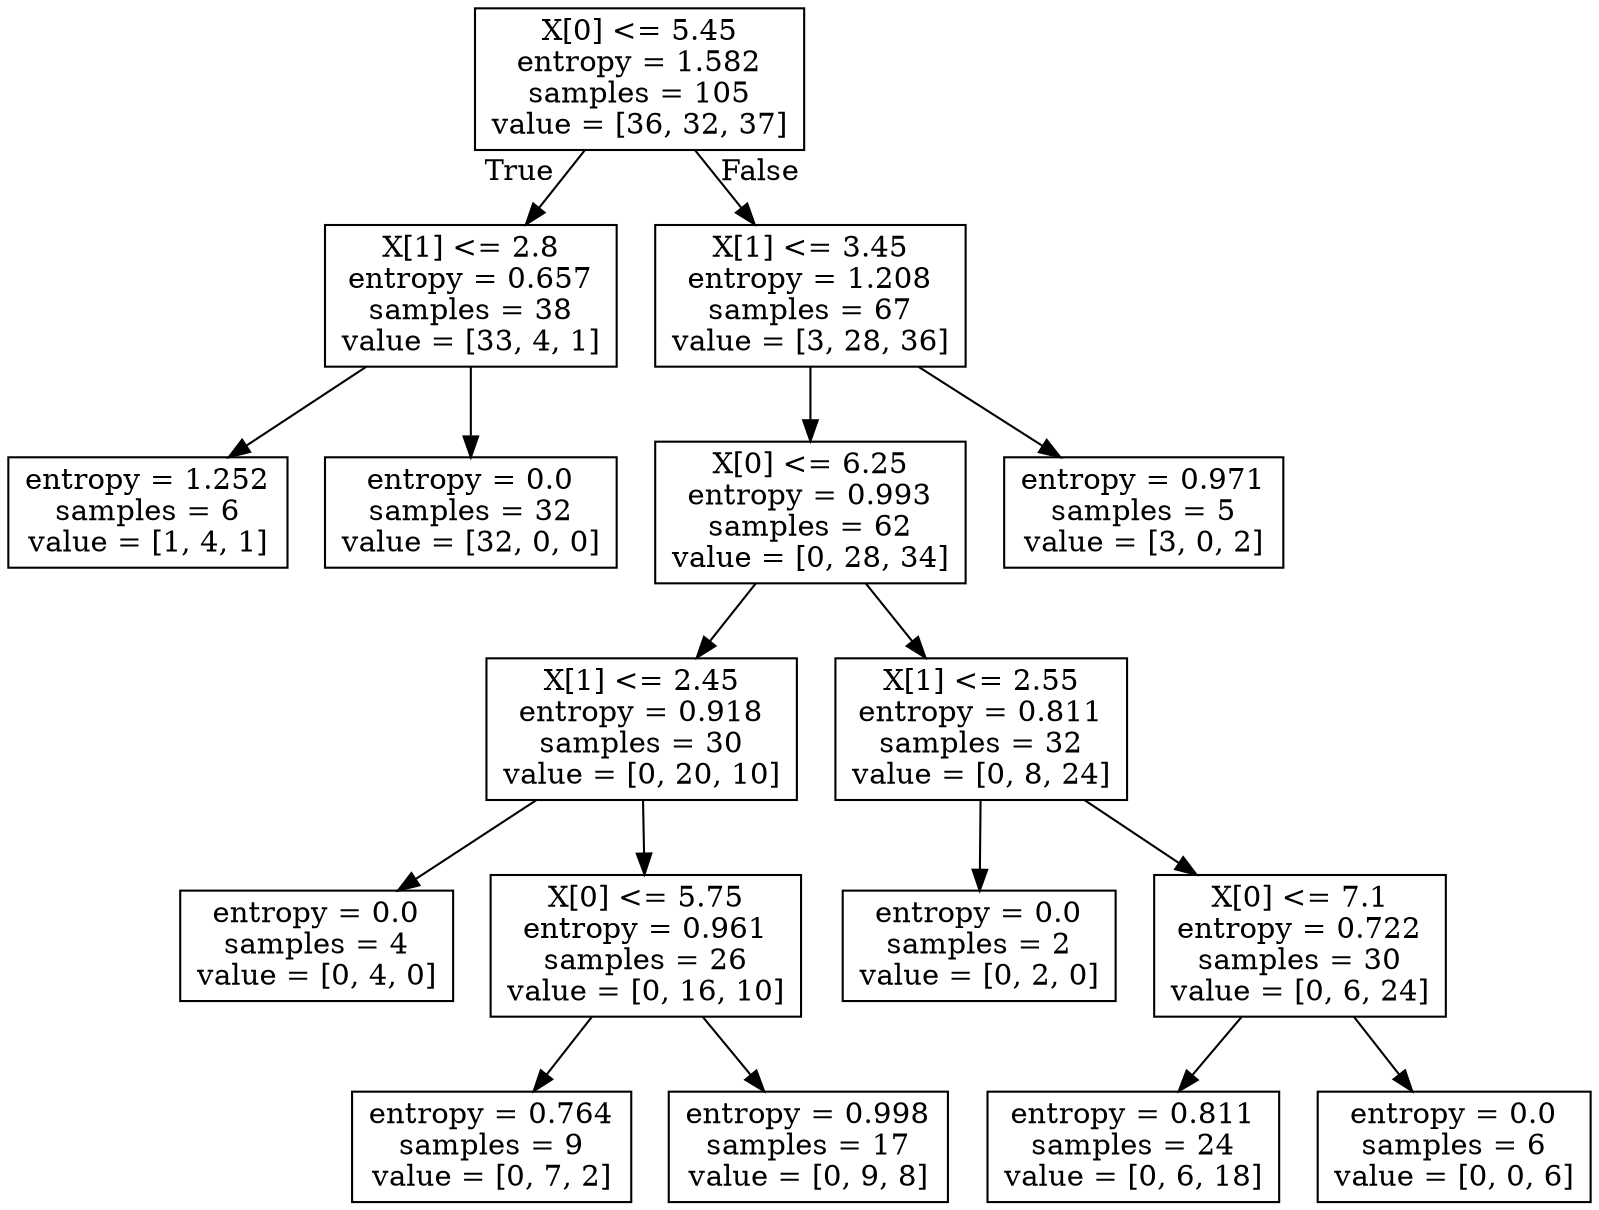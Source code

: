 digraph Tree {
node [shape=box] ;
0 [label="X[0] <= 5.45\nentropy = 1.582\nsamples = 105\nvalue = [36, 32, 37]"] ;
1 [label="X[1] <= 2.8\nentropy = 0.657\nsamples = 38\nvalue = [33, 4, 1]"] ;
0 -> 1 [labeldistance=2.5, labelangle=45, headlabel="True"] ;
2 [label="entropy = 1.252\nsamples = 6\nvalue = [1, 4, 1]"] ;
1 -> 2 ;
3 [label="entropy = 0.0\nsamples = 32\nvalue = [32, 0, 0]"] ;
1 -> 3 ;
4 [label="X[1] <= 3.45\nentropy = 1.208\nsamples = 67\nvalue = [3, 28, 36]"] ;
0 -> 4 [labeldistance=2.5, labelangle=-45, headlabel="False"] ;
5 [label="X[0] <= 6.25\nentropy = 0.993\nsamples = 62\nvalue = [0, 28, 34]"] ;
4 -> 5 ;
6 [label="X[1] <= 2.45\nentropy = 0.918\nsamples = 30\nvalue = [0, 20, 10]"] ;
5 -> 6 ;
7 [label="entropy = 0.0\nsamples = 4\nvalue = [0, 4, 0]"] ;
6 -> 7 ;
8 [label="X[0] <= 5.75\nentropy = 0.961\nsamples = 26\nvalue = [0, 16, 10]"] ;
6 -> 8 ;
9 [label="entropy = 0.764\nsamples = 9\nvalue = [0, 7, 2]"] ;
8 -> 9 ;
10 [label="entropy = 0.998\nsamples = 17\nvalue = [0, 9, 8]"] ;
8 -> 10 ;
11 [label="X[1] <= 2.55\nentropy = 0.811\nsamples = 32\nvalue = [0, 8, 24]"] ;
5 -> 11 ;
12 [label="entropy = 0.0\nsamples = 2\nvalue = [0, 2, 0]"] ;
11 -> 12 ;
13 [label="X[0] <= 7.1\nentropy = 0.722\nsamples = 30\nvalue = [0, 6, 24]"] ;
11 -> 13 ;
14 [label="entropy = 0.811\nsamples = 24\nvalue = [0, 6, 18]"] ;
13 -> 14 ;
15 [label="entropy = 0.0\nsamples = 6\nvalue = [0, 0, 6]"] ;
13 -> 15 ;
16 [label="entropy = 0.971\nsamples = 5\nvalue = [3, 0, 2]"] ;
4 -> 16 ;
}